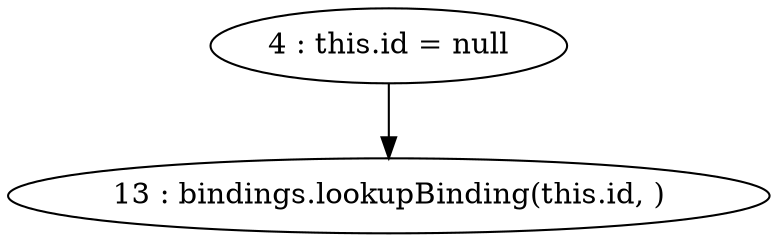 digraph G {
"4 : this.id = null"
"4 : this.id = null" -> "13 : bindings.lookupBinding(this.id, )"
"13 : bindings.lookupBinding(this.id, )"
}
